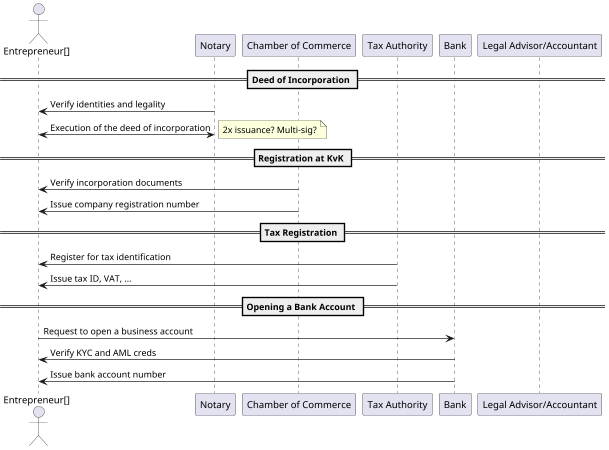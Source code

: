 @startuml
scale max 450 height

actor Actor as "Entrepreneur[]"
participant Notary as "Notary"
participant KvK as "Chamber of Commerce"
participant TaxAuthority as "Tax Authority"
participant Bank as "Bank"
participant LegalAdvisor as "Legal Advisor/Accountant"

== Deed of Incorporation ==
Notary -> Actor: Verify identities and legality
Actor <-> Notary: Execution of the deed of incorporation
note right
    2x issuance? Multi-sig?
end note
== Registration at KvK ==
KvK -> Actor: Verify incorporation documents
KvK -> Actor: Issue company registration number

== Tax Registration ==
TaxAuthority -> Actor: Register for tax identification
TaxAuthority -> Actor: Issue tax ID, VAT, ...

== Opening a Bank Account ==
Actor -> Bank: Request to open a business account
Bank -> Actor: Verify KYC and AML creds
Bank -> Actor: Issue bank account number

@enduml